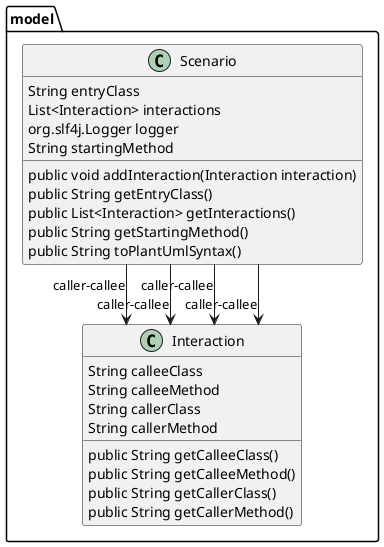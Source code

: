 @startuml
skinparam linetype Ortho
package model {
class Interaction {
    String calleeClass
    String calleeMethod
    String callerClass
    String callerMethod
    public String getCalleeClass()
    public String getCalleeMethod()
    public String getCallerClass()
    public String getCallerMethod()
}
class Scenario {
    String entryClass
    List<Interaction> interactions
    org.slf4j.Logger logger
    String startingMethod
    public void addInteraction(Interaction interaction)
    public String getEntryClass()
    public List<Interaction> getInteractions()
    public String getStartingMethod()
    public String toPlantUmlSyntax()
}
Scenario --> Interaction : caller-callee
Scenario --> Interaction : caller-callee
Scenario --> Interaction : caller-callee
Scenario --> Interaction : caller-callee
}
@enduml

